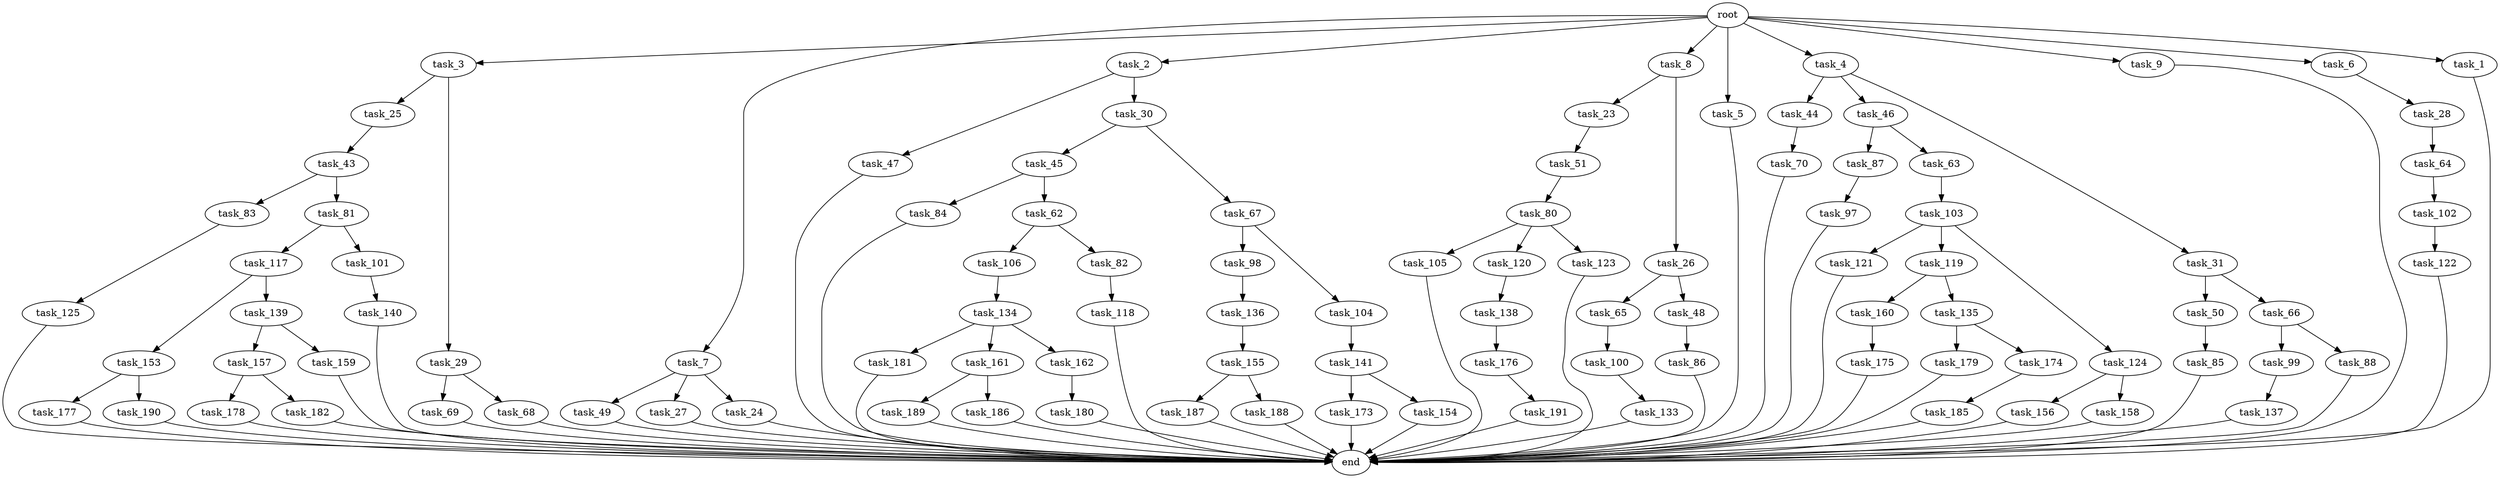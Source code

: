 digraph G {
  task_173 [size="54975581388.800003"];
  task_65 [size="54975581388.800003"];
  task_45 [size="3435973836.800000"];
  task_100 [size="42090679500.800003"];
  task_153 [size="21474836480.000000"];
  task_47 [size="54975581388.800003"];
  task_3 [size="102.400000"];
  task_7 [size="102.400000"];
  task_141 [size="30923764531.200001"];
  task_2 [size="102.400000"];
  end [size="0.000000"];
  task_8 [size="102.400000"];
  task_44 [size="85899345920.000000"];
  task_69 [size="21474836480.000000"];
  task_160 [size="30923764531.200001"];
  task_84 [size="3435973836.800000"];
  task_49 [size="42090679500.800003"];
  task_187 [size="13743895347.200001"];
  task_86 [size="13743895347.200001"];
  task_117 [size="7730941132.800000"];
  task_177 [size="69578470195.199997"];
  task_118 [size="3435973836.800000"];
  task_189 [size="42090679500.800003"];
  task_106 [size="42090679500.800003"];
  task_97 [size="69578470195.199997"];
  task_105 [size="54975581388.800003"];
  task_135 [size="30923764531.200001"];
  task_5 [size="102.400000"];
  task_48 [size="54975581388.800003"];
  task_4 [size="102.400000"];
  task_157 [size="21474836480.000000"];
  task_185 [size="42090679500.800003"];
  task_99 [size="69578470195.199997"];
  task_181 [size="85899345920.000000"];
  task_120 [size="54975581388.800003"];
  task_43 [size="85899345920.000000"];
  task_82 [size="42090679500.800003"];
  task_50 [size="13743895347.200001"];
  task_133 [size="7730941132.800000"];
  task_161 [size="85899345920.000000"];
  task_83 [size="85899345920.000000"];
  task_191 [size="30923764531.200001"];
  task_103 [size="7730941132.800000"];
  task_98 [size="69578470195.199997"];
  task_134 [size="54975581388.800003"];
  task_62 [size="3435973836.800000"];
  task_9 [size="102.400000"];
  task_46 [size="85899345920.000000"];
  task_175 [size="30923764531.200001"];
  task_121 [size="85899345920.000000"];
  task_186 [size="42090679500.800003"];
  task_27 [size="42090679500.800003"];
  task_179 [size="54975581388.800003"];
  task_6 [size="102.400000"];
  task_80 [size="69578470195.199997"];
  task_51 [size="85899345920.000000"];
  task_66 [size="13743895347.200001"];
  root [size="0.000000"];
  task_136 [size="21474836480.000000"];
  task_25 [size="7730941132.800000"];
  task_30 [size="54975581388.800003"];
  task_188 [size="13743895347.200001"];
  task_180 [size="85899345920.000000"];
  task_81 [size="85899345920.000000"];
  task_88 [size="69578470195.199997"];
  task_28 [size="3435973836.800000"];
  task_154 [size="54975581388.800003"];
  task_140 [size="3435973836.800000"];
  task_87 [size="13743895347.200001"];
  task_70 [size="42090679500.800003"];
  task_29 [size="7730941132.800000"];
  task_31 [size="85899345920.000000"];
  task_85 [size="13743895347.200001"];
  task_122 [size="69578470195.199997"];
  task_119 [size="85899345920.000000"];
  task_63 [size="13743895347.200001"];
  task_24 [size="42090679500.800003"];
  task_162 [size="85899345920.000000"];
  task_101 [size="7730941132.800000"];
  task_23 [size="3435973836.800000"];
  task_26 [size="3435973836.800000"];
  task_67 [size="3435973836.800000"];
  task_178 [size="21474836480.000000"];
  task_159 [size="21474836480.000000"];
  task_125 [size="30923764531.200001"];
  task_102 [size="21474836480.000000"];
  task_155 [size="21474836480.000000"];
  task_124 [size="85899345920.000000"];
  task_137 [size="54975581388.800003"];
  task_138 [size="54975581388.800003"];
  task_139 [size="21474836480.000000"];
  task_190 [size="69578470195.199997"];
  task_156 [size="54975581388.800003"];
  task_1 [size="102.400000"];
  task_68 [size="21474836480.000000"];
  task_104 [size="69578470195.199997"];
  task_182 [size="21474836480.000000"];
  task_176 [size="13743895347.200001"];
  task_174 [size="54975581388.800003"];
  task_64 [size="85899345920.000000"];
  task_123 [size="54975581388.800003"];
  task_158 [size="54975581388.800003"];

  task_173 -> end [size="1.000000"];
  task_65 -> task_100 [size="411041792.000000"];
  task_45 -> task_62 [size="33554432.000000"];
  task_45 -> task_84 [size="33554432.000000"];
  task_100 -> task_133 [size="75497472.000000"];
  task_153 -> task_177 [size="679477248.000000"];
  task_153 -> task_190 [size="679477248.000000"];
  task_47 -> end [size="1.000000"];
  task_3 -> task_29 [size="75497472.000000"];
  task_3 -> task_25 [size="75497472.000000"];
  task_7 -> task_24 [size="411041792.000000"];
  task_7 -> task_27 [size="411041792.000000"];
  task_7 -> task_49 [size="411041792.000000"];
  task_141 -> task_173 [size="536870912.000000"];
  task_141 -> task_154 [size="536870912.000000"];
  task_2 -> task_47 [size="536870912.000000"];
  task_2 -> task_30 [size="536870912.000000"];
  task_8 -> task_26 [size="33554432.000000"];
  task_8 -> task_23 [size="33554432.000000"];
  task_44 -> task_70 [size="411041792.000000"];
  task_69 -> end [size="1.000000"];
  task_160 -> task_175 [size="301989888.000000"];
  task_84 -> end [size="1.000000"];
  task_49 -> end [size="1.000000"];
  task_187 -> end [size="1.000000"];
  task_86 -> end [size="1.000000"];
  task_117 -> task_139 [size="209715200.000000"];
  task_117 -> task_153 [size="209715200.000000"];
  task_177 -> end [size="1.000000"];
  task_118 -> end [size="1.000000"];
  task_189 -> end [size="1.000000"];
  task_106 -> task_134 [size="536870912.000000"];
  task_97 -> end [size="1.000000"];
  task_105 -> end [size="1.000000"];
  task_135 -> task_174 [size="536870912.000000"];
  task_135 -> task_179 [size="536870912.000000"];
  task_5 -> end [size="1.000000"];
  task_48 -> task_86 [size="134217728.000000"];
  task_4 -> task_31 [size="838860800.000000"];
  task_4 -> task_44 [size="838860800.000000"];
  task_4 -> task_46 [size="838860800.000000"];
  task_157 -> task_182 [size="209715200.000000"];
  task_157 -> task_178 [size="209715200.000000"];
  task_185 -> end [size="1.000000"];
  task_99 -> task_137 [size="536870912.000000"];
  task_181 -> end [size="1.000000"];
  task_120 -> task_138 [size="536870912.000000"];
  task_43 -> task_83 [size="838860800.000000"];
  task_43 -> task_81 [size="838860800.000000"];
  task_82 -> task_118 [size="33554432.000000"];
  task_50 -> task_85 [size="134217728.000000"];
  task_133 -> end [size="1.000000"];
  task_161 -> task_186 [size="411041792.000000"];
  task_161 -> task_189 [size="411041792.000000"];
  task_83 -> task_125 [size="301989888.000000"];
  task_191 -> end [size="1.000000"];
  task_103 -> task_119 [size="838860800.000000"];
  task_103 -> task_124 [size="838860800.000000"];
  task_103 -> task_121 [size="838860800.000000"];
  task_98 -> task_136 [size="209715200.000000"];
  task_134 -> task_161 [size="838860800.000000"];
  task_134 -> task_162 [size="838860800.000000"];
  task_134 -> task_181 [size="838860800.000000"];
  task_62 -> task_106 [size="411041792.000000"];
  task_62 -> task_82 [size="411041792.000000"];
  task_9 -> end [size="1.000000"];
  task_46 -> task_87 [size="134217728.000000"];
  task_46 -> task_63 [size="134217728.000000"];
  task_175 -> end [size="1.000000"];
  task_121 -> end [size="1.000000"];
  task_186 -> end [size="1.000000"];
  task_27 -> end [size="1.000000"];
  task_179 -> end [size="1.000000"];
  task_6 -> task_28 [size="33554432.000000"];
  task_80 -> task_120 [size="536870912.000000"];
  task_80 -> task_105 [size="536870912.000000"];
  task_80 -> task_123 [size="536870912.000000"];
  task_51 -> task_80 [size="679477248.000000"];
  task_66 -> task_88 [size="679477248.000000"];
  task_66 -> task_99 [size="679477248.000000"];
  root -> task_8 [size="1.000000"];
  root -> task_9 [size="1.000000"];
  root -> task_3 [size="1.000000"];
  root -> task_7 [size="1.000000"];
  root -> task_6 [size="1.000000"];
  root -> task_1 [size="1.000000"];
  root -> task_5 [size="1.000000"];
  root -> task_2 [size="1.000000"];
  root -> task_4 [size="1.000000"];
  task_136 -> task_155 [size="209715200.000000"];
  task_25 -> task_43 [size="838860800.000000"];
  task_30 -> task_67 [size="33554432.000000"];
  task_30 -> task_45 [size="33554432.000000"];
  task_188 -> end [size="1.000000"];
  task_180 -> end [size="1.000000"];
  task_81 -> task_117 [size="75497472.000000"];
  task_81 -> task_101 [size="75497472.000000"];
  task_88 -> end [size="1.000000"];
  task_28 -> task_64 [size="838860800.000000"];
  task_154 -> end [size="1.000000"];
  task_140 -> end [size="1.000000"];
  task_87 -> task_97 [size="679477248.000000"];
  task_70 -> end [size="1.000000"];
  task_29 -> task_68 [size="209715200.000000"];
  task_29 -> task_69 [size="209715200.000000"];
  task_31 -> task_50 [size="134217728.000000"];
  task_31 -> task_66 [size="134217728.000000"];
  task_85 -> end [size="1.000000"];
  task_122 -> end [size="1.000000"];
  task_119 -> task_160 [size="301989888.000000"];
  task_119 -> task_135 [size="301989888.000000"];
  task_63 -> task_103 [size="75497472.000000"];
  task_24 -> end [size="1.000000"];
  task_162 -> task_180 [size="838860800.000000"];
  task_101 -> task_140 [size="33554432.000000"];
  task_23 -> task_51 [size="838860800.000000"];
  task_26 -> task_65 [size="536870912.000000"];
  task_26 -> task_48 [size="536870912.000000"];
  task_67 -> task_104 [size="679477248.000000"];
  task_67 -> task_98 [size="679477248.000000"];
  task_178 -> end [size="1.000000"];
  task_159 -> end [size="1.000000"];
  task_125 -> end [size="1.000000"];
  task_102 -> task_122 [size="679477248.000000"];
  task_155 -> task_188 [size="134217728.000000"];
  task_155 -> task_187 [size="134217728.000000"];
  task_124 -> task_158 [size="536870912.000000"];
  task_124 -> task_156 [size="536870912.000000"];
  task_137 -> end [size="1.000000"];
  task_138 -> task_176 [size="134217728.000000"];
  task_139 -> task_157 [size="209715200.000000"];
  task_139 -> task_159 [size="209715200.000000"];
  task_190 -> end [size="1.000000"];
  task_156 -> end [size="1.000000"];
  task_1 -> end [size="1.000000"];
  task_68 -> end [size="1.000000"];
  task_104 -> task_141 [size="301989888.000000"];
  task_182 -> end [size="1.000000"];
  task_176 -> task_191 [size="301989888.000000"];
  task_174 -> task_185 [size="411041792.000000"];
  task_64 -> task_102 [size="209715200.000000"];
  task_123 -> end [size="1.000000"];
  task_158 -> end [size="1.000000"];
}
